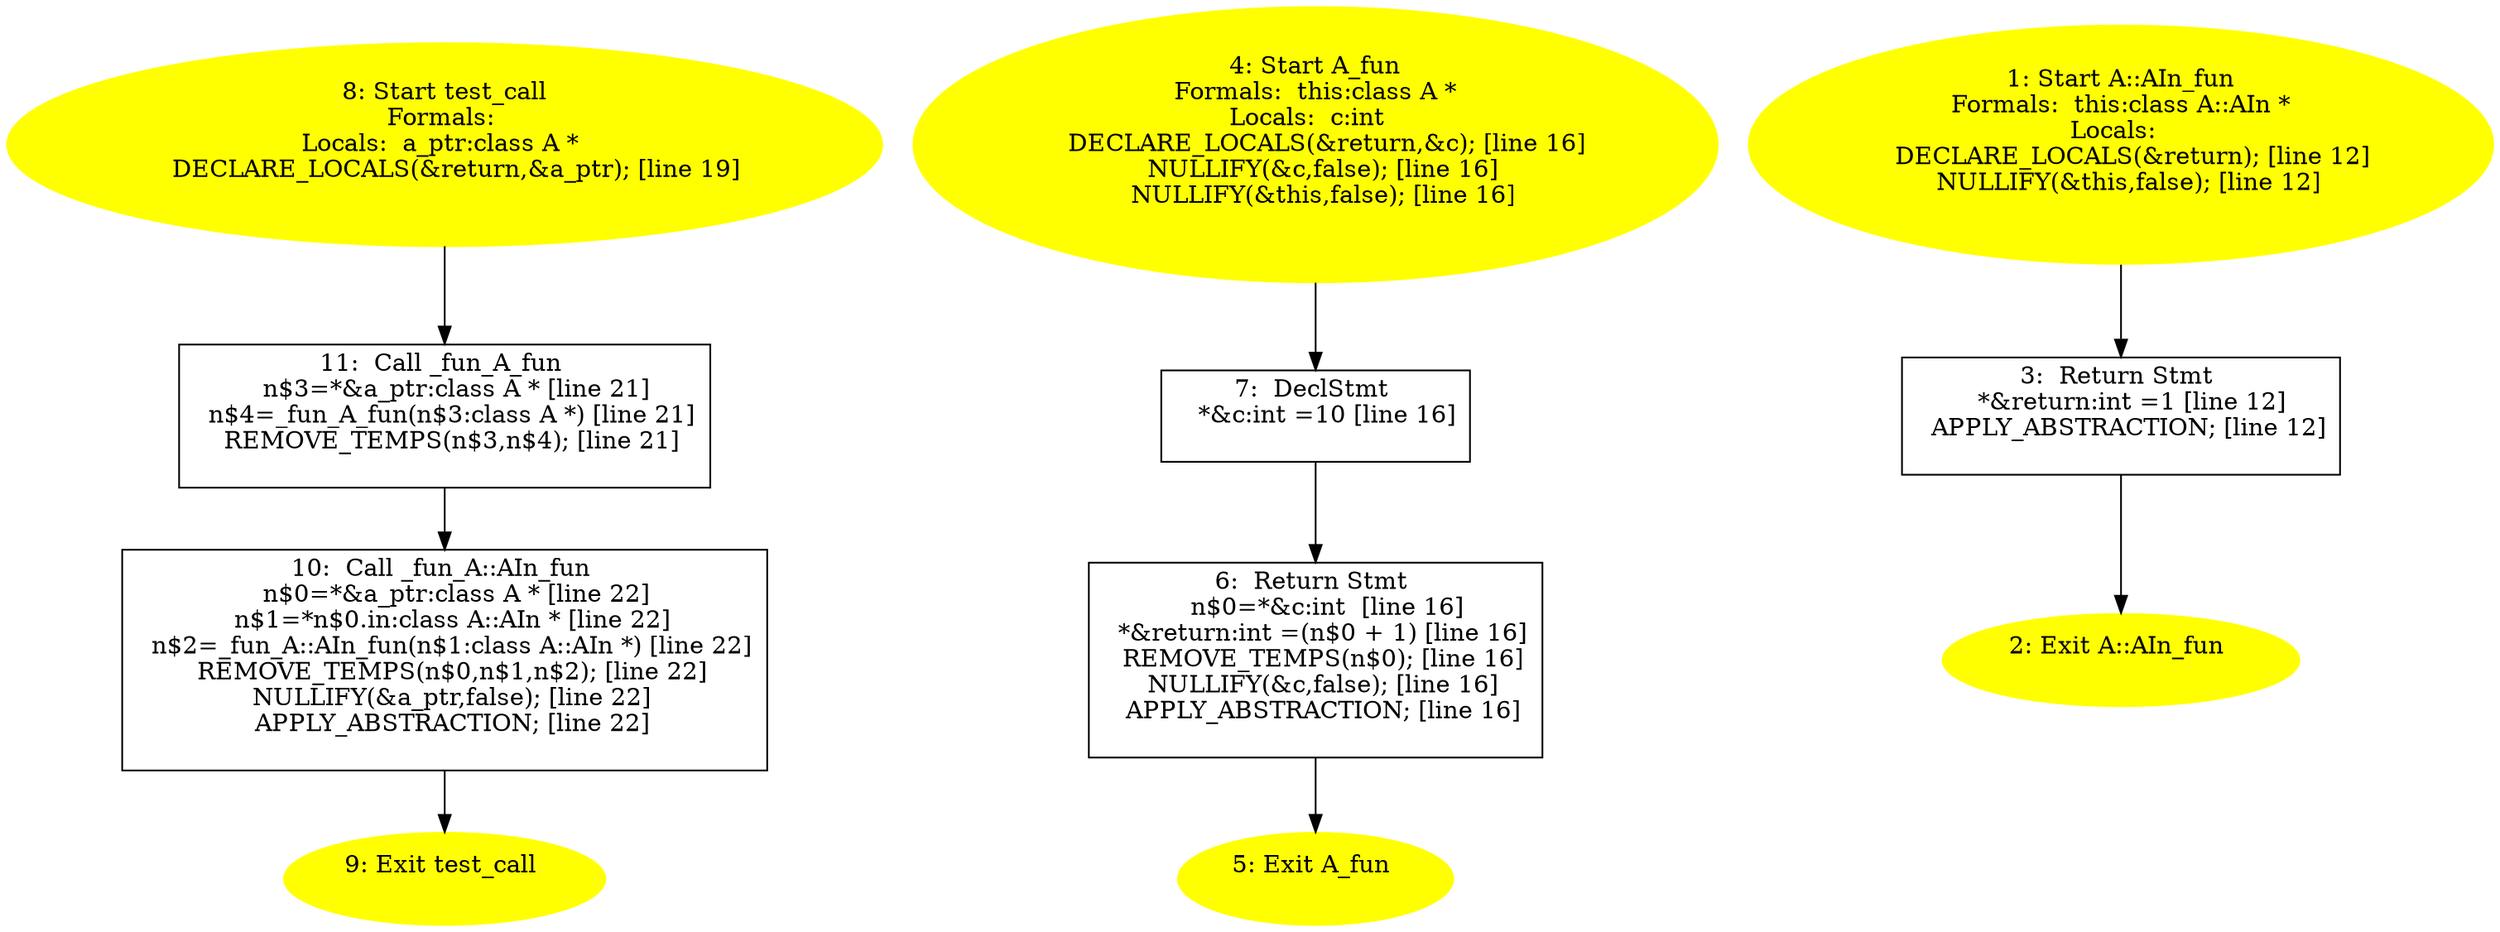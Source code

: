 digraph iCFG {
11 [label="11:  Call _fun_A_fun \n   n$3=*&a_ptr:class A * [line 21]\n  n$4=_fun_A_fun(n$3:class A *) [line 21]\n  REMOVE_TEMPS(n$3,n$4); [line 21]\n " shape="box"]
	

	 11 -> 10 ;
10 [label="10:  Call _fun_A::AIn_fun \n   n$0=*&a_ptr:class A * [line 22]\n  n$1=*n$0.in:class A::AIn * [line 22]\n  n$2=_fun_A::AIn_fun(n$1:class A::AIn *) [line 22]\n  REMOVE_TEMPS(n$0,n$1,n$2); [line 22]\n  NULLIFY(&a_ptr,false); [line 22]\n  APPLY_ABSTRACTION; [line 22]\n " shape="box"]
	

	 10 -> 9 ;
9 [label="9: Exit test_call \n  " color=yellow style=filled]
	

8 [label="8: Start test_call\nFormals: \nLocals:  a_ptr:class A * \n   DECLARE_LOCALS(&return,&a_ptr); [line 19]\n " color=yellow style=filled]
	

	 8 -> 11 ;
7 [label="7:  DeclStmt \n   *&c:int =10 [line 16]\n " shape="box"]
	

	 7 -> 6 ;
6 [label="6:  Return Stmt \n   n$0=*&c:int  [line 16]\n  *&return:int =(n$0 + 1) [line 16]\n  REMOVE_TEMPS(n$0); [line 16]\n  NULLIFY(&c,false); [line 16]\n  APPLY_ABSTRACTION; [line 16]\n " shape="box"]
	

	 6 -> 5 ;
5 [label="5: Exit A_fun \n  " color=yellow style=filled]
	

4 [label="4: Start A_fun\nFormals:  this:class A *\nLocals:  c:int  \n   DECLARE_LOCALS(&return,&c); [line 16]\n  NULLIFY(&c,false); [line 16]\n  NULLIFY(&this,false); [line 16]\n " color=yellow style=filled]
	

	 4 -> 7 ;
3 [label="3:  Return Stmt \n   *&return:int =1 [line 12]\n  APPLY_ABSTRACTION; [line 12]\n " shape="box"]
	

	 3 -> 2 ;
2 [label="2: Exit A::AIn_fun \n  " color=yellow style=filled]
	

1 [label="1: Start A::AIn_fun\nFormals:  this:class A::AIn *\nLocals:  \n   DECLARE_LOCALS(&return); [line 12]\n  NULLIFY(&this,false); [line 12]\n " color=yellow style=filled]
	

	 1 -> 3 ;
}
